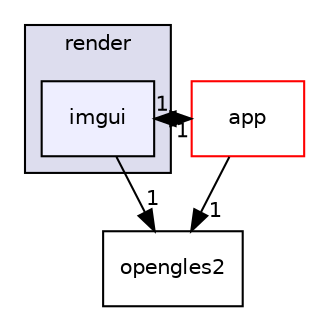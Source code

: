 digraph "/home/travis/build/tobanteAudio/moci/moci/moci/render/imgui" {
  compound=true
  node [ fontsize="10", fontname="Helvetica"];
  edge [ labelfontsize="10", labelfontname="Helvetica"];
  subgraph clusterdir_c301b679d30187b36c8d823e7fedae1a {
    graph [ bgcolor="#ddddee", pencolor="black", label="render" fontname="Helvetica", fontsize="10", URL="dir_c301b679d30187b36c8d823e7fedae1a.html"]
  dir_cea4c83637b67fe038e660438d8b86c5 [shape=box, label="imgui", style="filled", fillcolor="#eeeeff", pencolor="black", URL="dir_cea4c83637b67fe038e660438d8b86c5.html"];
  }
  dir_ea0cfdb18919a7a6ea921466a42b4085 [shape=box label="opengles2" URL="dir_ea0cfdb18919a7a6ea921466a42b4085.html"];
  dir_6931d1861614ee5fd1016491d440b476 [shape=box label="app" fillcolor="white" style="filled" color="red" URL="dir_6931d1861614ee5fd1016491d440b476.html"];
  dir_cea4c83637b67fe038e660438d8b86c5->dir_ea0cfdb18919a7a6ea921466a42b4085 [headlabel="1", labeldistance=1.5 headhref="dir_000014_000012.html"];
  dir_cea4c83637b67fe038e660438d8b86c5->dir_6931d1861614ee5fd1016491d440b476 [headlabel="1", labeldistance=1.5 headhref="dir_000014_000002.html"];
  dir_6931d1861614ee5fd1016491d440b476->dir_ea0cfdb18919a7a6ea921466a42b4085 [headlabel="1", labeldistance=1.5 headhref="dir_000002_000012.html"];
  dir_6931d1861614ee5fd1016491d440b476->dir_cea4c83637b67fe038e660438d8b86c5 [headlabel="1", labeldistance=1.5 headhref="dir_000002_000014.html"];
}
